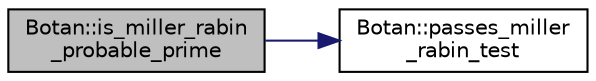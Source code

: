 digraph "Botan::is_miller_rabin_probable_prime"
{
  edge [fontname="Helvetica",fontsize="10",labelfontname="Helvetica",labelfontsize="10"];
  node [fontname="Helvetica",fontsize="10",shape=record];
  rankdir="LR";
  Node160 [label="Botan::is_miller_rabin\l_probable_prime",height=0.2,width=0.4,color="black", fillcolor="grey75", style="filled", fontcolor="black"];
  Node160 -> Node161 [color="midnightblue",fontsize="10",style="solid",fontname="Helvetica"];
  Node161 [label="Botan::passes_miller\l_rabin_test",height=0.2,width=0.4,color="black", fillcolor="white", style="filled",URL="$namespace_botan.html#a72fa2ef88c6068dab54c14e9b5571b51"];
}
